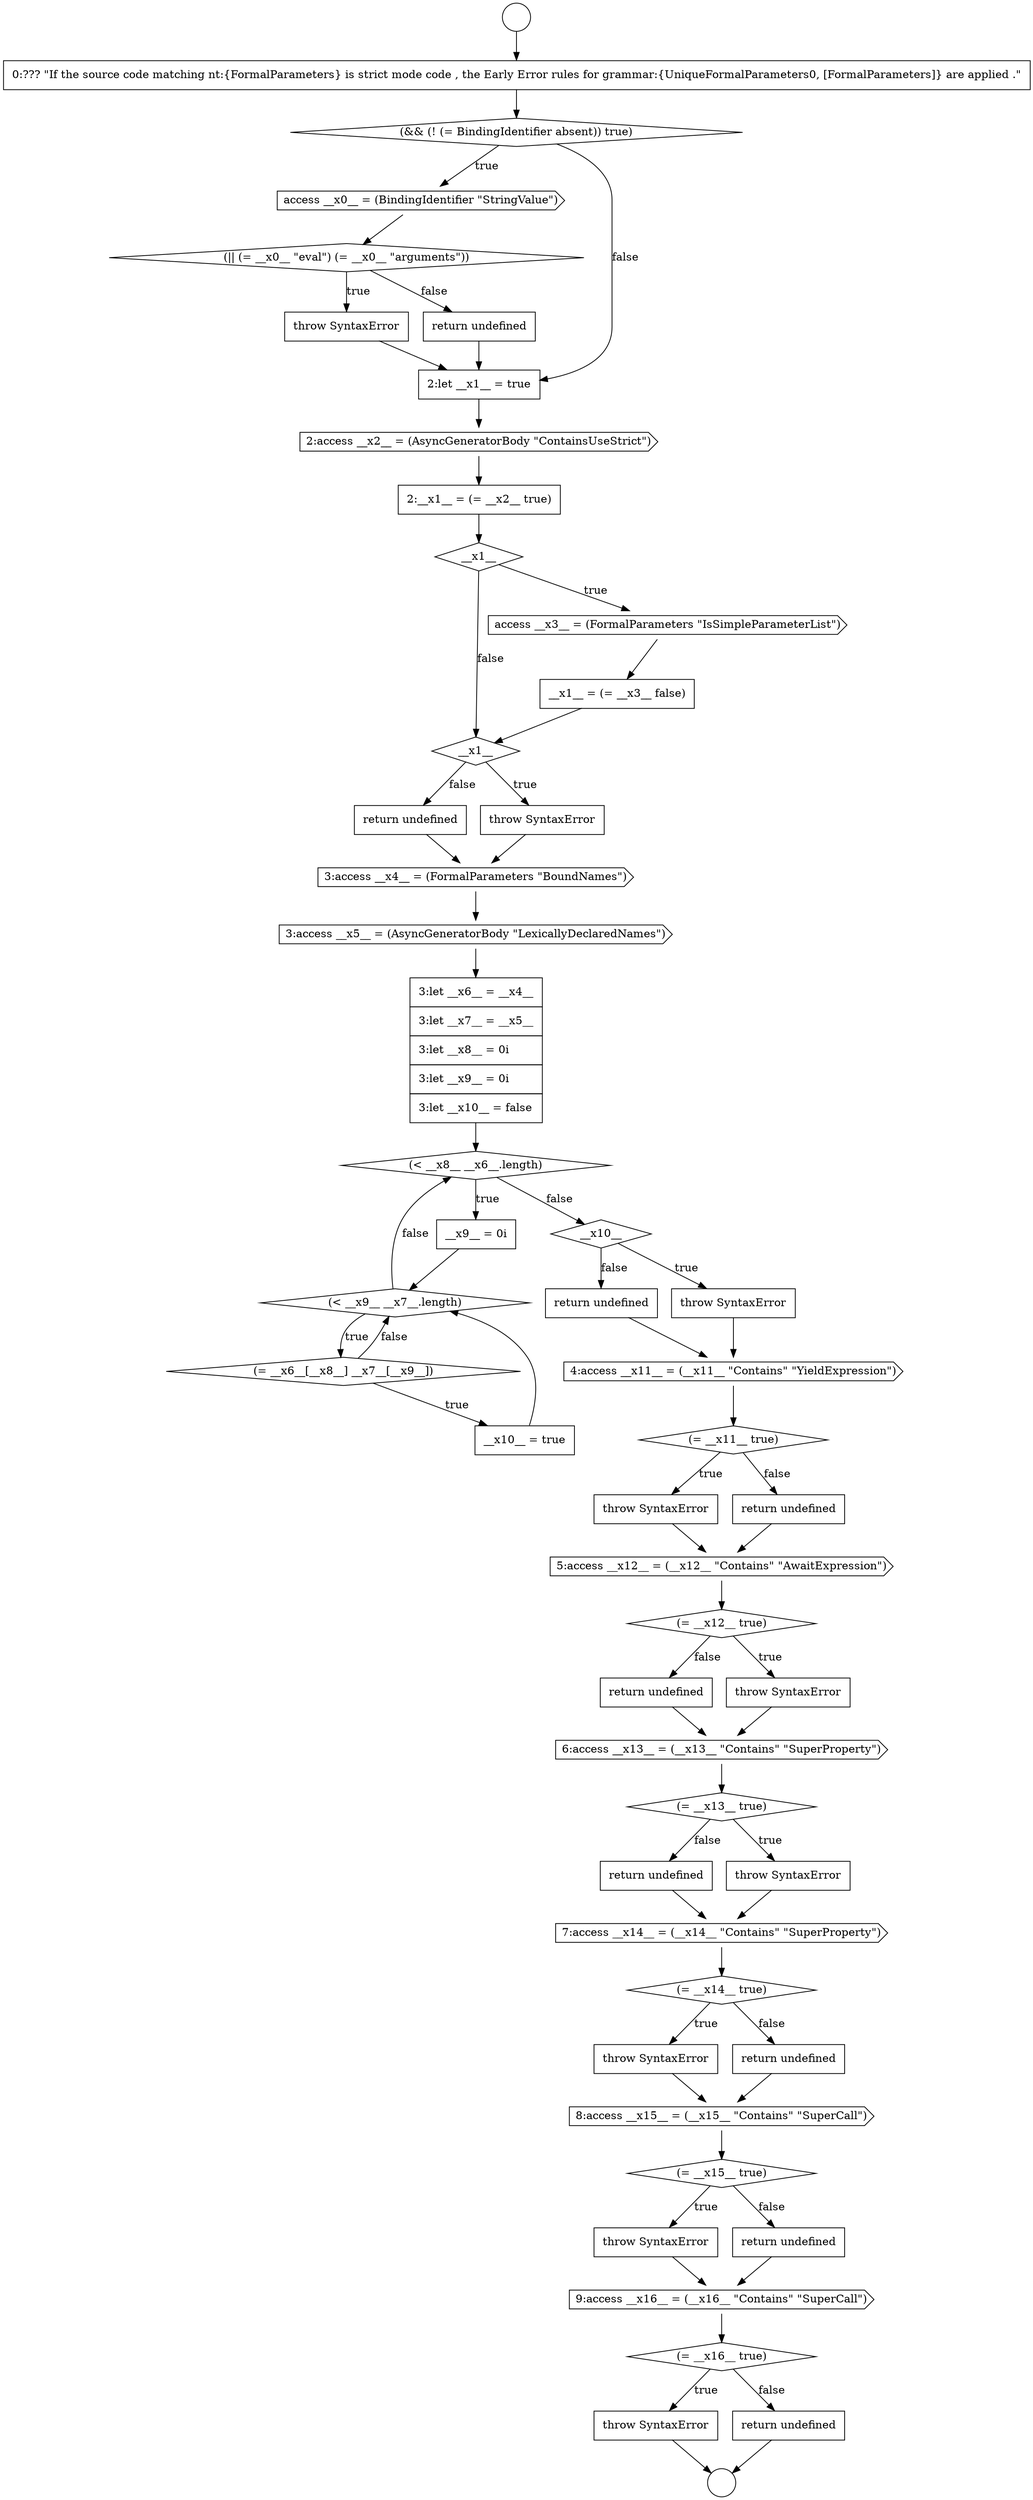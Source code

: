 digraph {
  node19915 [shape=cds, label=<<font color="black">3:access __x5__ = (AsyncGeneratorBody &quot;LexicallyDeclaredNames&quot;)</font>> color="black" fillcolor="white" style=filled]
  node19924 [shape=none, margin=0, label=<<font color="black">
    <table border="0" cellborder="1" cellspacing="0" cellpadding="10">
      <tr><td align="left">return undefined</td></tr>
    </table>
  </font>> color="black" fillcolor="white" style=filled]
  node19947 [shape=none, margin=0, label=<<font color="black">
    <table border="0" cellborder="1" cellspacing="0" cellpadding="10">
      <tr><td align="left">throw SyntaxError</td></tr>
    </table>
  </font>> color="black" fillcolor="white" style=filled]
  node19903 [shape=none, margin=0, label=<<font color="black">
    <table border="0" cellborder="1" cellspacing="0" cellpadding="10">
      <tr><td align="left">throw SyntaxError</td></tr>
    </table>
  </font>> color="black" fillcolor="white" style=filled]
  node19913 [shape=none, margin=0, label=<<font color="black">
    <table border="0" cellborder="1" cellspacing="0" cellpadding="10">
      <tr><td align="left">return undefined</td></tr>
    </table>
  </font>> color="black" fillcolor="white" style=filled]
  node19930 [shape=diamond, label=<<font color="black">(= __x12__ true)</font>> color="black" fillcolor="white" style=filled]
  node19945 [shape=cds, label=<<font color="black">9:access __x16__ = (__x16__ &quot;Contains&quot; &quot;SuperCall&quot;)</font>> color="black" fillcolor="white" style=filled]
  node19912 [shape=none, margin=0, label=<<font color="black">
    <table border="0" cellborder="1" cellspacing="0" cellpadding="10">
      <tr><td align="left">throw SyntaxError</td></tr>
    </table>
  </font>> color="black" fillcolor="white" style=filled]
  node19897 [shape=circle label=" " color="black" fillcolor="white" style=filled]
  node19901 [shape=cds, label=<<font color="black">access __x0__ = (BindingIdentifier &quot;StringValue&quot;)</font>> color="black" fillcolor="white" style=filled]
  node19904 [shape=none, margin=0, label=<<font color="black">
    <table border="0" cellborder="1" cellspacing="0" cellpadding="10">
      <tr><td align="left">return undefined</td></tr>
    </table>
  </font>> color="black" fillcolor="white" style=filled]
  node19936 [shape=none, margin=0, label=<<font color="black">
    <table border="0" cellborder="1" cellspacing="0" cellpadding="10">
      <tr><td align="left">return undefined</td></tr>
    </table>
  </font>> color="black" fillcolor="white" style=filled]
  node19900 [shape=diamond, label=<<font color="black">(&amp;&amp; (! (= BindingIdentifier absent)) true)</font>> color="black" fillcolor="white" style=filled]
  node19919 [shape=diamond, label=<<font color="black">(&lt; __x9__ __x7__.length)</font>> color="black" fillcolor="white" style=filled]
  node19932 [shape=none, margin=0, label=<<font color="black">
    <table border="0" cellborder="1" cellspacing="0" cellpadding="10">
      <tr><td align="left">return undefined</td></tr>
    </table>
  </font>> color="black" fillcolor="white" style=filled]
  node19905 [shape=none, margin=0, label=<<font color="black">
    <table border="0" cellborder="1" cellspacing="0" cellpadding="10">
      <tr><td align="left">2:let __x1__ = true</td></tr>
    </table>
  </font>> color="black" fillcolor="white" style=filled]
  node19927 [shape=none, margin=0, label=<<font color="black">
    <table border="0" cellborder="1" cellspacing="0" cellpadding="10">
      <tr><td align="left">throw SyntaxError</td></tr>
    </table>
  </font>> color="black" fillcolor="white" style=filled]
  node19937 [shape=cds, label=<<font color="black">7:access __x14__ = (__x14__ &quot;Contains&quot; &quot;SuperProperty&quot;)</font>> color="black" fillcolor="white" style=filled]
  node19935 [shape=none, margin=0, label=<<font color="black">
    <table border="0" cellborder="1" cellspacing="0" cellpadding="10">
      <tr><td align="left">throw SyntaxError</td></tr>
    </table>
  </font>> color="black" fillcolor="white" style=filled]
  node19914 [shape=cds, label=<<font color="black">3:access __x4__ = (FormalParameters &quot;BoundNames&quot;)</font>> color="black" fillcolor="white" style=filled]
  node19946 [shape=diamond, label=<<font color="black">(= __x16__ true)</font>> color="black" fillcolor="white" style=filled]
  node19899 [shape=none, margin=0, label=<<font color="black">
    <table border="0" cellborder="1" cellspacing="0" cellpadding="10">
      <tr><td align="left">0:??? &quot;If the source code matching nt:{FormalParameters} is strict mode code , the Early Error rules for grammar:{UniqueFormalParameters0, [FormalParameters]} are applied .&quot;</td></tr>
    </table>
  </font>> color="black" fillcolor="white" style=filled]
  node19918 [shape=none, margin=0, label=<<font color="black">
    <table border="0" cellborder="1" cellspacing="0" cellpadding="10">
      <tr><td align="left">__x9__ = 0i</td></tr>
    </table>
  </font>> color="black" fillcolor="white" style=filled]
  node19931 [shape=none, margin=0, label=<<font color="black">
    <table border="0" cellborder="1" cellspacing="0" cellpadding="10">
      <tr><td align="left">throw SyntaxError</td></tr>
    </table>
  </font>> color="black" fillcolor="white" style=filled]
  node19921 [shape=none, margin=0, label=<<font color="black">
    <table border="0" cellborder="1" cellspacing="0" cellpadding="10">
      <tr><td align="left">__x10__ = true</td></tr>
    </table>
  </font>> color="black" fillcolor="white" style=filled]
  node19928 [shape=none, margin=0, label=<<font color="black">
    <table border="0" cellborder="1" cellspacing="0" cellpadding="10">
      <tr><td align="left">return undefined</td></tr>
    </table>
  </font>> color="black" fillcolor="white" style=filled]
  node19906 [shape=cds, label=<<font color="black">2:access __x2__ = (AsyncGeneratorBody &quot;ContainsUseStrict&quot;)</font>> color="black" fillcolor="white" style=filled]
  node19938 [shape=diamond, label=<<font color="black">(= __x14__ true)</font>> color="black" fillcolor="white" style=filled]
  node19911 [shape=diamond, label=<<font color="black">__x1__</font>> color="black" fillcolor="white" style=filled]
  node19943 [shape=none, margin=0, label=<<font color="black">
    <table border="0" cellborder="1" cellspacing="0" cellpadding="10">
      <tr><td align="left">throw SyntaxError</td></tr>
    </table>
  </font>> color="black" fillcolor="white" style=filled]
  node19909 [shape=cds, label=<<font color="black">access __x3__ = (FormalParameters &quot;IsSimpleParameterList&quot;)</font>> color="black" fillcolor="white" style=filled]
  node19941 [shape=cds, label=<<font color="black">8:access __x15__ = (__x15__ &quot;Contains&quot; &quot;SuperCall&quot;)</font>> color="black" fillcolor="white" style=filled]
  node19898 [shape=circle label=" " color="black" fillcolor="white" style=filled]
  node19934 [shape=diamond, label=<<font color="black">(= __x13__ true)</font>> color="black" fillcolor="white" style=filled]
  node19917 [shape=diamond, label=<<font color="black">(&lt; __x8__ __x6__.length)</font>> color="black" fillcolor="white" style=filled]
  node19902 [shape=diamond, label=<<font color="black">(|| (= __x0__ &quot;eval&quot;) (= __x0__ &quot;arguments&quot;))</font>> color="black" fillcolor="white" style=filled]
  node19922 [shape=diamond, label=<<font color="black">__x10__</font>> color="black" fillcolor="white" style=filled]
  node19907 [shape=none, margin=0, label=<<font color="black">
    <table border="0" cellborder="1" cellspacing="0" cellpadding="10">
      <tr><td align="left">2:__x1__ = (= __x2__ true)</td></tr>
    </table>
  </font>> color="black" fillcolor="white" style=filled]
  node19925 [shape=cds, label=<<font color="black">4:access __x11__ = (__x11__ &quot;Contains&quot; &quot;YieldExpression&quot;)</font>> color="black" fillcolor="white" style=filled]
  node19910 [shape=none, margin=0, label=<<font color="black">
    <table border="0" cellborder="1" cellspacing="0" cellpadding="10">
      <tr><td align="left">__x1__ = (= __x3__ false)</td></tr>
    </table>
  </font>> color="black" fillcolor="white" style=filled]
  node19942 [shape=diamond, label=<<font color="black">(= __x15__ true)</font>> color="black" fillcolor="white" style=filled]
  node19944 [shape=none, margin=0, label=<<font color="black">
    <table border="0" cellborder="1" cellspacing="0" cellpadding="10">
      <tr><td align="left">return undefined</td></tr>
    </table>
  </font>> color="black" fillcolor="white" style=filled]
  node19920 [shape=diamond, label=<<font color="black">(= __x6__[__x8__] __x7__[__x9__])</font>> color="black" fillcolor="white" style=filled]
  node19929 [shape=cds, label=<<font color="black">5:access __x12__ = (__x12__ &quot;Contains&quot; &quot;AwaitExpression&quot;)</font>> color="black" fillcolor="white" style=filled]
  node19939 [shape=none, margin=0, label=<<font color="black">
    <table border="0" cellborder="1" cellspacing="0" cellpadding="10">
      <tr><td align="left">throw SyntaxError</td></tr>
    </table>
  </font>> color="black" fillcolor="white" style=filled]
  node19933 [shape=cds, label=<<font color="black">6:access __x13__ = (__x13__ &quot;Contains&quot; &quot;SuperProperty&quot;)</font>> color="black" fillcolor="white" style=filled]
  node19916 [shape=none, margin=0, label=<<font color="black">
    <table border="0" cellborder="1" cellspacing="0" cellpadding="10">
      <tr><td align="left">3:let __x6__ = __x4__</td></tr>
      <tr><td align="left">3:let __x7__ = __x5__</td></tr>
      <tr><td align="left">3:let __x8__ = 0i</td></tr>
      <tr><td align="left">3:let __x9__ = 0i</td></tr>
      <tr><td align="left">3:let __x10__ = false</td></tr>
    </table>
  </font>> color="black" fillcolor="white" style=filled]
  node19948 [shape=none, margin=0, label=<<font color="black">
    <table border="0" cellborder="1" cellspacing="0" cellpadding="10">
      <tr><td align="left">return undefined</td></tr>
    </table>
  </font>> color="black" fillcolor="white" style=filled]
  node19940 [shape=none, margin=0, label=<<font color="black">
    <table border="0" cellborder="1" cellspacing="0" cellpadding="10">
      <tr><td align="left">return undefined</td></tr>
    </table>
  </font>> color="black" fillcolor="white" style=filled]
  node19923 [shape=none, margin=0, label=<<font color="black">
    <table border="0" cellborder="1" cellspacing="0" cellpadding="10">
      <tr><td align="left">throw SyntaxError</td></tr>
    </table>
  </font>> color="black" fillcolor="white" style=filled]
  node19908 [shape=diamond, label=<<font color="black">__x1__</font>> color="black" fillcolor="white" style=filled]
  node19926 [shape=diamond, label=<<font color="black">(= __x11__ true)</font>> color="black" fillcolor="white" style=filled]
  node19913 -> node19914 [ color="black"]
  node19912 -> node19914 [ color="black"]
  node19934 -> node19935 [label=<<font color="black">true</font>> color="black"]
  node19934 -> node19936 [label=<<font color="black">false</font>> color="black"]
  node19946 -> node19947 [label=<<font color="black">true</font>> color="black"]
  node19946 -> node19948 [label=<<font color="black">false</font>> color="black"]
  node19917 -> node19918 [label=<<font color="black">true</font>> color="black"]
  node19917 -> node19922 [label=<<font color="black">false</font>> color="black"]
  node19902 -> node19903 [label=<<font color="black">true</font>> color="black"]
  node19902 -> node19904 [label=<<font color="black">false</font>> color="black"]
  node19943 -> node19945 [ color="black"]
  node19947 -> node19898 [ color="black"]
  node19918 -> node19919 [ color="black"]
  node19900 -> node19901 [label=<<font color="black">true</font>> color="black"]
  node19900 -> node19905 [label=<<font color="black">false</font>> color="black"]
  node19933 -> node19934 [ color="black"]
  node19922 -> node19923 [label=<<font color="black">true</font>> color="black"]
  node19922 -> node19924 [label=<<font color="black">false</font>> color="black"]
  node19907 -> node19908 [ color="black"]
  node19948 -> node19898 [ color="black"]
  node19925 -> node19926 [ color="black"]
  node19897 -> node19899 [ color="black"]
  node19932 -> node19933 [ color="black"]
  node19916 -> node19917 [ color="black"]
  node19936 -> node19937 [ color="black"]
  node19921 -> node19919 [ color="black"]
  node19941 -> node19942 [ color="black"]
  node19906 -> node19907 [ color="black"]
  node19904 -> node19905 [ color="black"]
  node19920 -> node19921 [label=<<font color="black">true</font>> color="black"]
  node19920 -> node19919 [label=<<font color="black">false</font>> color="black"]
  node19935 -> node19937 [ color="black"]
  node19914 -> node19915 [ color="black"]
  node19929 -> node19930 [ color="black"]
  node19937 -> node19938 [ color="black"]
  node19924 -> node19925 [ color="black"]
  node19919 -> node19920 [label=<<font color="black">true</font>> color="black"]
  node19919 -> node19917 [label=<<font color="black">false</font>> color="black"]
  node19901 -> node19902 [ color="black"]
  node19923 -> node19925 [ color="black"]
  node19903 -> node19905 [ color="black"]
  node19926 -> node19927 [label=<<font color="black">true</font>> color="black"]
  node19926 -> node19928 [label=<<font color="black">false</font>> color="black"]
  node19927 -> node19929 [ color="black"]
  node19905 -> node19906 [ color="black"]
  node19930 -> node19931 [label=<<font color="black">true</font>> color="black"]
  node19930 -> node19932 [label=<<font color="black">false</font>> color="black"]
  node19915 -> node19916 [ color="black"]
  node19908 -> node19909 [label=<<font color="black">true</font>> color="black"]
  node19908 -> node19911 [label=<<font color="black">false</font>> color="black"]
  node19944 -> node19945 [ color="black"]
  node19928 -> node19929 [ color="black"]
  node19940 -> node19941 [ color="black"]
  node19939 -> node19941 [ color="black"]
  node19911 -> node19912 [label=<<font color="black">true</font>> color="black"]
  node19911 -> node19913 [label=<<font color="black">false</font>> color="black"]
  node19910 -> node19911 [ color="black"]
  node19899 -> node19900 [ color="black"]
  node19931 -> node19933 [ color="black"]
  node19942 -> node19943 [label=<<font color="black">true</font>> color="black"]
  node19942 -> node19944 [label=<<font color="black">false</font>> color="black"]
  node19938 -> node19939 [label=<<font color="black">true</font>> color="black"]
  node19938 -> node19940 [label=<<font color="black">false</font>> color="black"]
  node19945 -> node19946 [ color="black"]
  node19909 -> node19910 [ color="black"]
}
